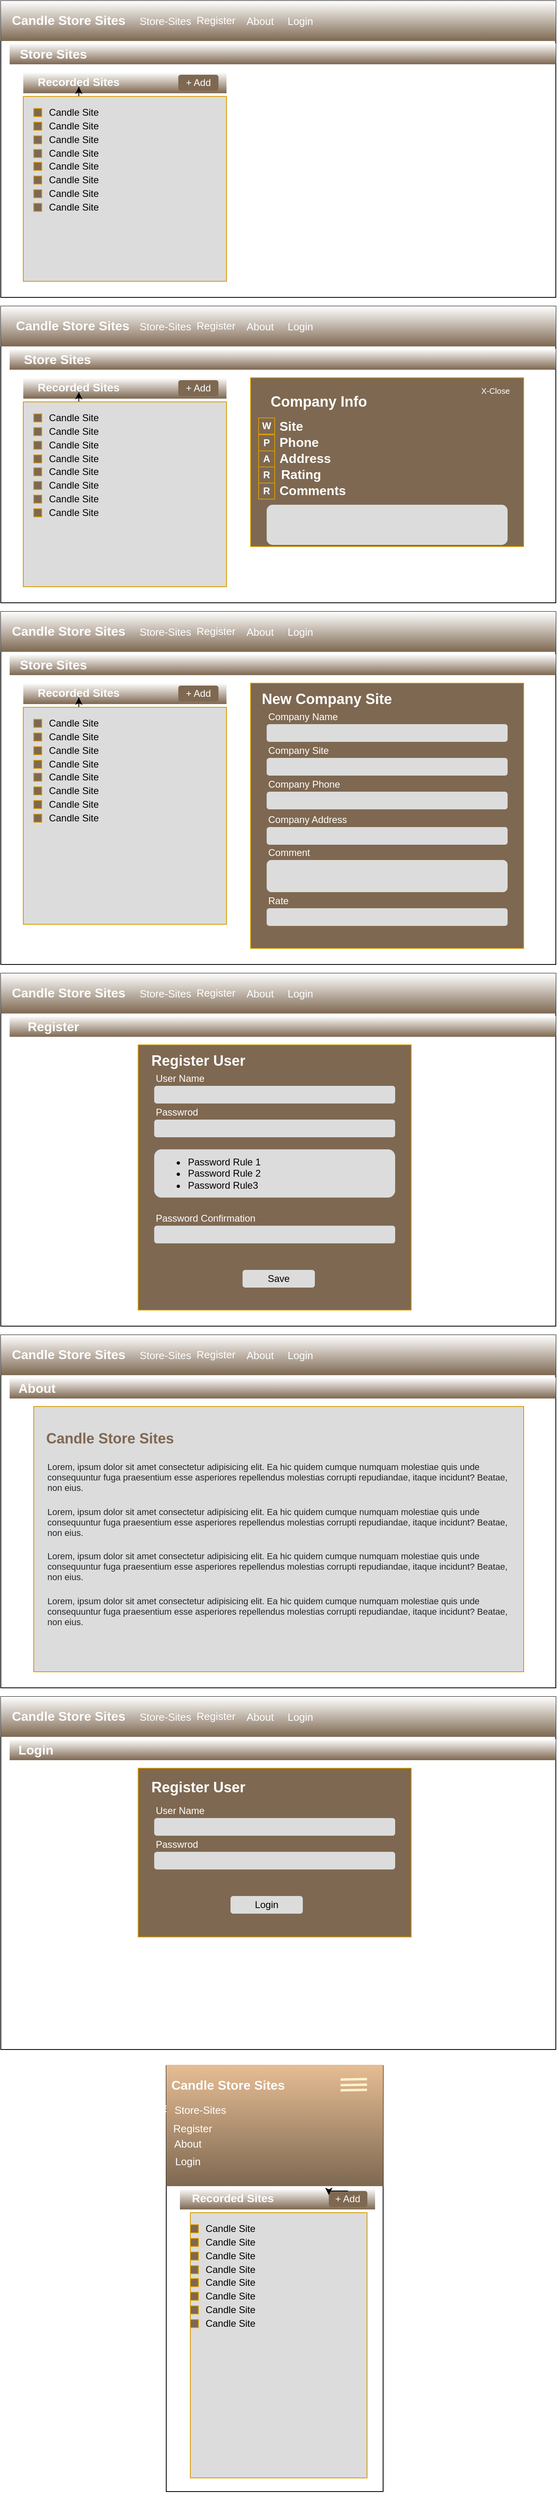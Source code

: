 <mxfile version="14.4.3" type="device"><diagram id="SYFyoVIy83W2BZnCSEMP" name="Page-1"><mxGraphModel dx="782" dy="673" grid="1" gridSize="10" guides="1" tooltips="1" connect="1" arrows="1" fold="1" page="1" pageScale="1" pageWidth="850" pageHeight="3300" math="0" shadow="0"><root><mxCell id="0"/><mxCell id="1" parent="0"/><mxCell id="ExmeZwgWRi2LQ_JcsiEo-2" value="" style="rounded=0;whiteSpace=wrap;html=1;" parent="1" vertex="1"><mxGeometry x="39" y="81" width="691" height="369" as="geometry"/></mxCell><mxCell id="ExmeZwgWRi2LQ_JcsiEo-24" value="" style="group;fillColor=#7e6851;gradientColor=#ffffff;gradientDirection=north;" parent="1" vertex="1" connectable="0"><mxGeometry x="39" y="81" width="691" height="50" as="geometry"/></mxCell><mxCell id="ExmeZwgWRi2LQ_JcsiEo-8" value="&lt;font color=&quot;#ffffff&quot; size=&quot;1&quot;&gt;&lt;b style=&quot;font-size: 16px&quot;&gt;Candle Store Sites&lt;/b&gt;&lt;/font&gt;" style="rounded=1;whiteSpace=wrap;html=1;fillColor=none;strokeColor=none;" parent="ExmeZwgWRi2LQ_JcsiEo-24" vertex="1"><mxGeometry x="9.09" y="12.07" width="150.91" height="24.14" as="geometry"/></mxCell><mxCell id="ExmeZwgWRi2LQ_JcsiEo-10" value="&lt;font style=&quot;font-size: 13px&quot; color=&quot;#ffffff&quot;&gt;Store-Sites&lt;/font&gt;" style="text;html=1;strokeColor=none;fillColor=none;align=center;verticalAlign=middle;whiteSpace=wrap;rounded=0;" parent="ExmeZwgWRi2LQ_JcsiEo-24" vertex="1"><mxGeometry x="163.658" y="19.89" width="81.829" height="10.216" as="geometry"/></mxCell><mxCell id="anFC3U50DXdzmrsT6j-z-1" value="&lt;font style=&quot;font-size: 13px&quot; color=&quot;#ffffff&quot;&gt;Register&lt;/font&gt;" style="text;html=1;strokeColor=none;fillColor=none;align=center;verticalAlign=middle;whiteSpace=wrap;rounded=0;" parent="ExmeZwgWRi2LQ_JcsiEo-24" vertex="1"><mxGeometry x="227.303" y="18.69" width="81.829" height="11.31" as="geometry"/></mxCell><mxCell id="anFC3U50DXdzmrsT6j-z-2" value="&lt;font style=&quot;font-size: 13px&quot; color=&quot;#ffffff&quot;&gt;About&lt;/font&gt;" style="text;html=1;strokeColor=none;fillColor=none;align=center;verticalAlign=middle;whiteSpace=wrap;rounded=0;" parent="ExmeZwgWRi2LQ_JcsiEo-24" vertex="1"><mxGeometry x="281.855" y="19.89" width="81.829" height="10.216" as="geometry"/></mxCell><mxCell id="ExmeZwgWRi2LQ_JcsiEo-70" value="" style="rounded=0;whiteSpace=wrap;html=1;" parent="1" vertex="1"><mxGeometry x="245" y="2650" width="270" height="530" as="geometry"/></mxCell><mxCell id="anFC3U50DXdzmrsT6j-z-3" value="" style="group;fillColor=#7e6851;gradientColor=#ffffff;gradientDirection=north;" parent="1" vertex="1" connectable="0"><mxGeometry x="50" y="134" width="680" height="26" as="geometry"/></mxCell><mxCell id="anFC3U50DXdzmrsT6j-z-4" value="&lt;font color=&quot;#ffffff&quot; size=&quot;1&quot;&gt;&lt;b style=&quot;font-size: 16px&quot;&gt;Store Sites&lt;/b&gt;&lt;/font&gt;" style="rounded=1;whiteSpace=wrap;html=1;fillColor=none;strokeColor=none;" parent="anFC3U50DXdzmrsT6j-z-3" vertex="1"><mxGeometry x="8.95" y="6.28" width="91.05" height="12.55" as="geometry"/></mxCell><mxCell id="anFC3U50DXdzmrsT6j-z-8" value="" style="group;fillColor=#7e6851;gradientColor=#ffffff;gradientDirection=north;" parent="1" vertex="1" connectable="0"><mxGeometry x="67" y="170" width="253" height="26" as="geometry"/></mxCell><mxCell id="anFC3U50DXdzmrsT6j-z-9" value="&lt;font color=&quot;#ffffff&quot; style=&quot;font-size: 14px&quot;&gt;&lt;b&gt;Recorded Sites&lt;br&gt;&lt;/b&gt;&lt;/font&gt;" style="rounded=1;whiteSpace=wrap;html=1;fillColor=none;strokeColor=none;" parent="anFC3U50DXdzmrsT6j-z-8" vertex="1"><mxGeometry x="2.277" y="5.28" width="133.71" height="12.55" as="geometry"/></mxCell><mxCell id="anFC3U50DXdzmrsT6j-z-10" style="edgeStyle=orthogonalEdgeStyle;rounded=0;orthogonalLoop=1;jettySize=auto;html=1;exitX=0.5;exitY=1;exitDx=0;exitDy=0;" parent="anFC3U50DXdzmrsT6j-z-8" source="anFC3U50DXdzmrsT6j-z-9" target="anFC3U50DXdzmrsT6j-z-9" edge="1"><mxGeometry relative="1" as="geometry"/></mxCell><mxCell id="anFC3U50DXdzmrsT6j-z-12" value="&lt;font color=&quot;#ffffff&quot;&gt;+ Add&lt;/font&gt;" style="rounded=1;whiteSpace=wrap;html=1;fillColor=#7e6851;strokeColor=none;" parent="anFC3U50DXdzmrsT6j-z-8" vertex="1"><mxGeometry x="193" y="3" width="50" height="20" as="geometry"/></mxCell><mxCell id="anFC3U50DXdzmrsT6j-z-11" value="" style="rounded=1;whiteSpace=wrap;html=1;strokeColor=#D79B00;arcSize=0;fillColor=#dcdcdc;" parent="1" vertex="1"><mxGeometry x="67" y="200" width="253" height="230" as="geometry"/></mxCell><mxCell id="anFC3U50DXdzmrsT6j-z-19" value="" style="group" parent="1" vertex="1" connectable="0"><mxGeometry x="80" y="210" width="90" height="20" as="geometry"/></mxCell><mxCell id="anFC3U50DXdzmrsT6j-z-13" value="Candle Site" style="text;html=1;strokeColor=none;fillColor=none;align=center;verticalAlign=middle;whiteSpace=wrap;rounded=0;" parent="anFC3U50DXdzmrsT6j-z-19" vertex="1"><mxGeometry x="10" width="80" height="20" as="geometry"/></mxCell><mxCell id="anFC3U50DXdzmrsT6j-z-18" value="" style="rounded=0;whiteSpace=wrap;html=1;strokeColor=#D79B00;fillColor=#7E6851;gradientColor=none;" parent="anFC3U50DXdzmrsT6j-z-19" vertex="1"><mxGeometry y="5" width="10" height="10" as="geometry"/></mxCell><mxCell id="anFC3U50DXdzmrsT6j-z-20" value="" style="group" parent="1" vertex="1" connectable="0"><mxGeometry x="80" y="227" width="90" height="20" as="geometry"/></mxCell><mxCell id="anFC3U50DXdzmrsT6j-z-21" value="Candle Site" style="text;html=1;strokeColor=none;fillColor=none;align=center;verticalAlign=middle;whiteSpace=wrap;rounded=0;" parent="anFC3U50DXdzmrsT6j-z-20" vertex="1"><mxGeometry x="10" width="80" height="20" as="geometry"/></mxCell><mxCell id="anFC3U50DXdzmrsT6j-z-22" value="" style="rounded=0;whiteSpace=wrap;html=1;strokeColor=#D79B00;fillColor=#7E6851;gradientColor=none;" parent="anFC3U50DXdzmrsT6j-z-20" vertex="1"><mxGeometry y="5" width="10" height="10" as="geometry"/></mxCell><mxCell id="anFC3U50DXdzmrsT6j-z-23" value="" style="group" parent="1" vertex="1" connectable="0"><mxGeometry x="80" y="244" width="90" height="20" as="geometry"/></mxCell><mxCell id="anFC3U50DXdzmrsT6j-z-24" value="Candle Site" style="text;html=1;strokeColor=none;fillColor=none;align=center;verticalAlign=middle;whiteSpace=wrap;rounded=0;" parent="anFC3U50DXdzmrsT6j-z-23" vertex="1"><mxGeometry x="10" width="80" height="20" as="geometry"/></mxCell><mxCell id="anFC3U50DXdzmrsT6j-z-25" value="" style="rounded=0;whiteSpace=wrap;html=1;strokeColor=#D79B00;fillColor=#7E6851;gradientColor=none;" parent="anFC3U50DXdzmrsT6j-z-23" vertex="1"><mxGeometry y="5" width="10" height="10" as="geometry"/></mxCell><mxCell id="anFC3U50DXdzmrsT6j-z-26" value="" style="group" parent="1" vertex="1" connectable="0"><mxGeometry x="80" y="261" width="90" height="20" as="geometry"/></mxCell><mxCell id="anFC3U50DXdzmrsT6j-z-27" value="Candle Site" style="text;html=1;strokeColor=none;fillColor=none;align=center;verticalAlign=middle;whiteSpace=wrap;rounded=0;" parent="anFC3U50DXdzmrsT6j-z-26" vertex="1"><mxGeometry x="10" width="80" height="20" as="geometry"/></mxCell><mxCell id="anFC3U50DXdzmrsT6j-z-28" value="" style="rounded=0;whiteSpace=wrap;html=1;strokeColor=#D79B00;fillColor=#7E6851;gradientColor=none;" parent="anFC3U50DXdzmrsT6j-z-26" vertex="1"><mxGeometry y="5" width="10" height="10" as="geometry"/></mxCell><mxCell id="anFC3U50DXdzmrsT6j-z-29" value="" style="group" parent="1" vertex="1" connectable="0"><mxGeometry x="80" y="277" width="90" height="20" as="geometry"/></mxCell><mxCell id="anFC3U50DXdzmrsT6j-z-30" value="Candle Site" style="text;html=1;strokeColor=none;fillColor=none;align=center;verticalAlign=middle;whiteSpace=wrap;rounded=0;" parent="anFC3U50DXdzmrsT6j-z-29" vertex="1"><mxGeometry x="10" width="80" height="20" as="geometry"/></mxCell><mxCell id="anFC3U50DXdzmrsT6j-z-31" value="" style="rounded=0;whiteSpace=wrap;html=1;strokeColor=#D79B00;fillColor=#7E6851;gradientColor=none;" parent="anFC3U50DXdzmrsT6j-z-29" vertex="1"><mxGeometry y="5" width="10" height="10" as="geometry"/></mxCell><mxCell id="anFC3U50DXdzmrsT6j-z-32" value="" style="group" parent="1" vertex="1" connectable="0"><mxGeometry x="80" y="294" width="90" height="20" as="geometry"/></mxCell><mxCell id="anFC3U50DXdzmrsT6j-z-33" value="Candle Site" style="text;html=1;strokeColor=none;fillColor=none;align=center;verticalAlign=middle;whiteSpace=wrap;rounded=0;" parent="anFC3U50DXdzmrsT6j-z-32" vertex="1"><mxGeometry x="10" width="80" height="20" as="geometry"/></mxCell><mxCell id="anFC3U50DXdzmrsT6j-z-34" value="" style="rounded=0;whiteSpace=wrap;html=1;strokeColor=#D79B00;fillColor=#7E6851;gradientColor=none;" parent="anFC3U50DXdzmrsT6j-z-32" vertex="1"><mxGeometry y="5" width="10" height="10" as="geometry"/></mxCell><mxCell id="anFC3U50DXdzmrsT6j-z-35" value="" style="group" parent="1" vertex="1" connectable="0"><mxGeometry x="80" y="311" width="90" height="20" as="geometry"/></mxCell><mxCell id="anFC3U50DXdzmrsT6j-z-36" value="Candle Site" style="text;html=1;strokeColor=none;fillColor=none;align=center;verticalAlign=middle;whiteSpace=wrap;rounded=0;" parent="anFC3U50DXdzmrsT6j-z-35" vertex="1"><mxGeometry x="10" width="80" height="20" as="geometry"/></mxCell><mxCell id="anFC3U50DXdzmrsT6j-z-37" value="" style="rounded=0;whiteSpace=wrap;html=1;strokeColor=#D79B00;fillColor=#7E6851;gradientColor=none;" parent="anFC3U50DXdzmrsT6j-z-35" vertex="1"><mxGeometry y="5" width="10" height="10" as="geometry"/></mxCell><mxCell id="anFC3U50DXdzmrsT6j-z-38" value="" style="group" parent="1" vertex="1" connectable="0"><mxGeometry x="80" y="328" width="90" height="20" as="geometry"/></mxCell><mxCell id="anFC3U50DXdzmrsT6j-z-39" value="Candle Site" style="text;html=1;strokeColor=none;fillColor=none;align=center;verticalAlign=middle;whiteSpace=wrap;rounded=0;" parent="anFC3U50DXdzmrsT6j-z-38" vertex="1"><mxGeometry x="10" width="80" height="20" as="geometry"/></mxCell><mxCell id="anFC3U50DXdzmrsT6j-z-40" value="" style="rounded=0;whiteSpace=wrap;html=1;strokeColor=#D79B00;fillColor=#7E6851;gradientColor=none;" parent="anFC3U50DXdzmrsT6j-z-38" vertex="1"><mxGeometry y="5" width="10" height="10" as="geometry"/></mxCell><mxCell id="anFC3U50DXdzmrsT6j-z-41" value="" style="rounded=0;whiteSpace=wrap;html=1;" parent="1" vertex="1"><mxGeometry x="39" y="461" width="691" height="369" as="geometry"/></mxCell><mxCell id="anFC3U50DXdzmrsT6j-z-42" value="" style="group;fillColor=#7e6851;gradientColor=#ffffff;gradientDirection=north;" parent="1" vertex="1" connectable="0"><mxGeometry x="39" y="461" width="691" height="50" as="geometry"/></mxCell><mxCell id="anFC3U50DXdzmrsT6j-z-43" value="&lt;font color=&quot;#ffffff&quot; size=&quot;1&quot;&gt;&lt;b style=&quot;font-size: 16px&quot;&gt;Candle Store Sites&lt;/b&gt;&lt;/font&gt;" style="rounded=1;whiteSpace=wrap;html=1;fillColor=none;strokeColor=none;" parent="anFC3U50DXdzmrsT6j-z-42" vertex="1"><mxGeometry x="9.09" y="12.07" width="160.91" height="24.14" as="geometry"/></mxCell><mxCell id="anFC3U50DXdzmrsT6j-z-44" value="&lt;font style=&quot;font-size: 13px&quot; color=&quot;#ffffff&quot;&gt;Store-Sites&lt;/font&gt;" style="text;html=1;strokeColor=none;fillColor=none;align=center;verticalAlign=middle;whiteSpace=wrap;rounded=0;" parent="anFC3U50DXdzmrsT6j-z-42" vertex="1"><mxGeometry x="163.658" y="19.89" width="81.829" height="10.216" as="geometry"/></mxCell><mxCell id="anFC3U50DXdzmrsT6j-z-45" value="&lt;font style=&quot;font-size: 13px&quot; color=&quot;#ffffff&quot;&gt;Register&lt;/font&gt;" style="text;html=1;strokeColor=none;fillColor=none;align=center;verticalAlign=middle;whiteSpace=wrap;rounded=0;" parent="anFC3U50DXdzmrsT6j-z-42" vertex="1"><mxGeometry x="227.303" y="18.69" width="81.829" height="11.31" as="geometry"/></mxCell><mxCell id="anFC3U50DXdzmrsT6j-z-46" value="&lt;font style=&quot;font-size: 13px&quot; color=&quot;#ffffff&quot;&gt;About&lt;/font&gt;" style="text;html=1;strokeColor=none;fillColor=none;align=center;verticalAlign=middle;whiteSpace=wrap;rounded=0;" parent="anFC3U50DXdzmrsT6j-z-42" vertex="1"><mxGeometry x="281.855" y="19.89" width="81.829" height="10.216" as="geometry"/></mxCell><mxCell id="anFC3U50DXdzmrsT6j-z-47" value="" style="group;fillColor=#7e6851;gradientColor=#ffffff;gradientDirection=north;" parent="1" vertex="1" connectable="0"><mxGeometry x="50" y="514" width="680" height="26" as="geometry"/></mxCell><mxCell id="anFC3U50DXdzmrsT6j-z-48" value="&lt;font color=&quot;#ffffff&quot; size=&quot;1&quot;&gt;&lt;b style=&quot;font-size: 16px&quot;&gt;Store Sites&lt;/b&gt;&lt;/font&gt;" style="rounded=1;whiteSpace=wrap;html=1;fillColor=none;strokeColor=none;" parent="anFC3U50DXdzmrsT6j-z-47" vertex="1"><mxGeometry x="8.95" y="6.28" width="101.05" height="12.55" as="geometry"/></mxCell><mxCell id="anFC3U50DXdzmrsT6j-z-49" value="" style="group;fillColor=#7e6851;gradientColor=#ffffff;gradientDirection=north;" parent="1" vertex="1" connectable="0"><mxGeometry x="67" y="550" width="253" height="26" as="geometry"/></mxCell><mxCell id="anFC3U50DXdzmrsT6j-z-50" value="&lt;font color=&quot;#ffffff&quot; style=&quot;font-size: 14px&quot;&gt;&lt;b&gt;Recorded Sites&lt;br&gt;&lt;/b&gt;&lt;/font&gt;" style="rounded=1;whiteSpace=wrap;html=1;fillColor=none;strokeColor=none;" parent="anFC3U50DXdzmrsT6j-z-49" vertex="1"><mxGeometry x="2.277" y="5.28" width="133.71" height="12.55" as="geometry"/></mxCell><mxCell id="anFC3U50DXdzmrsT6j-z-51" style="edgeStyle=orthogonalEdgeStyle;rounded=0;orthogonalLoop=1;jettySize=auto;html=1;exitX=0.5;exitY=1;exitDx=0;exitDy=0;" parent="anFC3U50DXdzmrsT6j-z-49" source="anFC3U50DXdzmrsT6j-z-50" target="anFC3U50DXdzmrsT6j-z-50" edge="1"><mxGeometry relative="1" as="geometry"/></mxCell><mxCell id="anFC3U50DXdzmrsT6j-z-52" value="&lt;font color=&quot;#ffffff&quot;&gt;+ Add&lt;/font&gt;" style="rounded=1;whiteSpace=wrap;html=1;fillColor=#7e6851;strokeColor=none;" parent="anFC3U50DXdzmrsT6j-z-49" vertex="1"><mxGeometry x="193" y="3" width="50" height="20" as="geometry"/></mxCell><mxCell id="anFC3U50DXdzmrsT6j-z-53" value="" style="rounded=1;whiteSpace=wrap;html=1;strokeColor=#D79B00;arcSize=0;fillColor=#dcdcdc;" parent="1" vertex="1"><mxGeometry x="67" y="580" width="253" height="230" as="geometry"/></mxCell><mxCell id="anFC3U50DXdzmrsT6j-z-54" value="" style="group" parent="1" vertex="1" connectable="0"><mxGeometry x="80" y="590" width="90" height="20" as="geometry"/></mxCell><mxCell id="anFC3U50DXdzmrsT6j-z-55" value="Candle Site" style="text;html=1;strokeColor=none;fillColor=none;align=center;verticalAlign=middle;whiteSpace=wrap;rounded=0;" parent="anFC3U50DXdzmrsT6j-z-54" vertex="1"><mxGeometry x="10" width="80" height="20" as="geometry"/></mxCell><mxCell id="anFC3U50DXdzmrsT6j-z-56" value="" style="rounded=0;whiteSpace=wrap;html=1;strokeColor=#D79B00;fillColor=#7E6851;gradientColor=none;" parent="anFC3U50DXdzmrsT6j-z-54" vertex="1"><mxGeometry y="5" width="10" height="10" as="geometry"/></mxCell><mxCell id="anFC3U50DXdzmrsT6j-z-57" value="" style="group" parent="1" vertex="1" connectable="0"><mxGeometry x="80" y="607" width="90" height="20" as="geometry"/></mxCell><mxCell id="anFC3U50DXdzmrsT6j-z-58" value="Candle Site" style="text;html=1;strokeColor=none;fillColor=none;align=center;verticalAlign=middle;whiteSpace=wrap;rounded=0;" parent="anFC3U50DXdzmrsT6j-z-57" vertex="1"><mxGeometry x="10" width="80" height="20" as="geometry"/></mxCell><mxCell id="anFC3U50DXdzmrsT6j-z-59" value="" style="rounded=0;whiteSpace=wrap;html=1;strokeColor=#D79B00;fillColor=#7E6851;gradientColor=none;" parent="anFC3U50DXdzmrsT6j-z-57" vertex="1"><mxGeometry y="5" width="10" height="10" as="geometry"/></mxCell><mxCell id="anFC3U50DXdzmrsT6j-z-60" value="" style="group" parent="1" vertex="1" connectable="0"><mxGeometry x="80" y="624" width="90" height="20" as="geometry"/></mxCell><mxCell id="anFC3U50DXdzmrsT6j-z-61" value="Candle Site" style="text;html=1;strokeColor=none;fillColor=none;align=center;verticalAlign=middle;whiteSpace=wrap;rounded=0;" parent="anFC3U50DXdzmrsT6j-z-60" vertex="1"><mxGeometry x="10" width="80" height="20" as="geometry"/></mxCell><mxCell id="anFC3U50DXdzmrsT6j-z-62" value="" style="rounded=0;whiteSpace=wrap;html=1;strokeColor=#D79B00;fillColor=#7E6851;gradientColor=none;" parent="anFC3U50DXdzmrsT6j-z-60" vertex="1"><mxGeometry y="5" width="10" height="10" as="geometry"/></mxCell><mxCell id="anFC3U50DXdzmrsT6j-z-63" value="" style="group" parent="1" vertex="1" connectable="0"><mxGeometry x="80" y="641" width="90" height="20" as="geometry"/></mxCell><mxCell id="anFC3U50DXdzmrsT6j-z-64" value="Candle Site" style="text;html=1;strokeColor=none;fillColor=none;align=center;verticalAlign=middle;whiteSpace=wrap;rounded=0;" parent="anFC3U50DXdzmrsT6j-z-63" vertex="1"><mxGeometry x="10" width="80" height="20" as="geometry"/></mxCell><mxCell id="anFC3U50DXdzmrsT6j-z-65" value="" style="rounded=0;whiteSpace=wrap;html=1;strokeColor=#D79B00;fillColor=#7E6851;gradientColor=none;" parent="anFC3U50DXdzmrsT6j-z-63" vertex="1"><mxGeometry y="5" width="10" height="10" as="geometry"/></mxCell><mxCell id="anFC3U50DXdzmrsT6j-z-66" value="" style="group" parent="1" vertex="1" connectable="0"><mxGeometry x="80" y="657" width="90" height="20" as="geometry"/></mxCell><mxCell id="anFC3U50DXdzmrsT6j-z-67" value="Candle Site" style="text;html=1;strokeColor=none;fillColor=none;align=center;verticalAlign=middle;whiteSpace=wrap;rounded=0;" parent="anFC3U50DXdzmrsT6j-z-66" vertex="1"><mxGeometry x="10" width="80" height="20" as="geometry"/></mxCell><mxCell id="anFC3U50DXdzmrsT6j-z-68" value="" style="rounded=0;whiteSpace=wrap;html=1;strokeColor=#D79B00;fillColor=#7E6851;gradientColor=none;" parent="anFC3U50DXdzmrsT6j-z-66" vertex="1"><mxGeometry y="5" width="10" height="10" as="geometry"/></mxCell><mxCell id="anFC3U50DXdzmrsT6j-z-69" value="" style="group" parent="1" vertex="1" connectable="0"><mxGeometry x="80" y="674" width="90" height="20" as="geometry"/></mxCell><mxCell id="anFC3U50DXdzmrsT6j-z-70" value="Candle Site" style="text;html=1;strokeColor=none;fillColor=none;align=center;verticalAlign=middle;whiteSpace=wrap;rounded=0;" parent="anFC3U50DXdzmrsT6j-z-69" vertex="1"><mxGeometry x="10" width="80" height="20" as="geometry"/></mxCell><mxCell id="anFC3U50DXdzmrsT6j-z-71" value="" style="rounded=0;whiteSpace=wrap;html=1;strokeColor=#D79B00;fillColor=#7E6851;gradientColor=none;" parent="anFC3U50DXdzmrsT6j-z-69" vertex="1"><mxGeometry y="5" width="10" height="10" as="geometry"/></mxCell><mxCell id="anFC3U50DXdzmrsT6j-z-72" value="" style="group" parent="1" vertex="1" connectable="0"><mxGeometry x="80" y="691" width="90" height="20" as="geometry"/></mxCell><mxCell id="anFC3U50DXdzmrsT6j-z-73" value="Candle Site" style="text;html=1;strokeColor=none;fillColor=none;align=center;verticalAlign=middle;whiteSpace=wrap;rounded=0;" parent="anFC3U50DXdzmrsT6j-z-72" vertex="1"><mxGeometry x="10" width="80" height="20" as="geometry"/></mxCell><mxCell id="anFC3U50DXdzmrsT6j-z-74" value="" style="rounded=0;whiteSpace=wrap;html=1;strokeColor=#D79B00;fillColor=#7E6851;gradientColor=none;" parent="anFC3U50DXdzmrsT6j-z-72" vertex="1"><mxGeometry y="5" width="10" height="10" as="geometry"/></mxCell><mxCell id="anFC3U50DXdzmrsT6j-z-75" value="" style="group" parent="1" vertex="1" connectable="0"><mxGeometry x="80" y="708" width="90" height="20" as="geometry"/></mxCell><mxCell id="anFC3U50DXdzmrsT6j-z-76" value="Candle Site" style="text;html=1;strokeColor=none;fillColor=none;align=center;verticalAlign=middle;whiteSpace=wrap;rounded=0;" parent="anFC3U50DXdzmrsT6j-z-75" vertex="1"><mxGeometry x="10" width="80" height="20" as="geometry"/></mxCell><mxCell id="anFC3U50DXdzmrsT6j-z-77" value="" style="rounded=0;whiteSpace=wrap;html=1;strokeColor=#D79B00;fillColor=#7E6851;gradientColor=none;" parent="anFC3U50DXdzmrsT6j-z-75" vertex="1"><mxGeometry y="5" width="10" height="10" as="geometry"/></mxCell><mxCell id="anFC3U50DXdzmrsT6j-z-78" value="" style="rounded=0;whiteSpace=wrap;html=1;" parent="1" vertex="1"><mxGeometry x="39" y="841" width="691" height="439" as="geometry"/></mxCell><mxCell id="anFC3U50DXdzmrsT6j-z-79" value="" style="group;fillColor=#7e6851;gradientColor=#ffffff;gradientDirection=north;" parent="1" vertex="1" connectable="0"><mxGeometry x="39" y="841" width="691" height="50" as="geometry"/></mxCell><mxCell id="anFC3U50DXdzmrsT6j-z-80" value="&lt;font color=&quot;#ffffff&quot; size=&quot;1&quot;&gt;&lt;b style=&quot;font-size: 16px&quot;&gt;Candle Store Sites&lt;/b&gt;&lt;/font&gt;" style="rounded=1;whiteSpace=wrap;html=1;fillColor=none;strokeColor=none;" parent="anFC3U50DXdzmrsT6j-z-79" vertex="1"><mxGeometry x="9.09" y="12.07" width="150.91" height="24.14" as="geometry"/></mxCell><mxCell id="anFC3U50DXdzmrsT6j-z-81" value="&lt;font style=&quot;font-size: 13px&quot; color=&quot;#ffffff&quot;&gt;Store-Sites&lt;/font&gt;" style="text;html=1;strokeColor=none;fillColor=none;align=center;verticalAlign=middle;whiteSpace=wrap;rounded=0;" parent="anFC3U50DXdzmrsT6j-z-79" vertex="1"><mxGeometry x="163.658" y="19.89" width="81.829" height="10.216" as="geometry"/></mxCell><mxCell id="anFC3U50DXdzmrsT6j-z-82" value="&lt;font style=&quot;font-size: 13px&quot; color=&quot;#ffffff&quot;&gt;Register&lt;/font&gt;" style="text;html=1;strokeColor=none;fillColor=none;align=center;verticalAlign=middle;whiteSpace=wrap;rounded=0;" parent="anFC3U50DXdzmrsT6j-z-79" vertex="1"><mxGeometry x="227.303" y="18.69" width="81.829" height="11.31" as="geometry"/></mxCell><mxCell id="anFC3U50DXdzmrsT6j-z-83" value="&lt;font style=&quot;font-size: 13px&quot; color=&quot;#ffffff&quot;&gt;About&lt;/font&gt;" style="text;html=1;strokeColor=none;fillColor=none;align=center;verticalAlign=middle;whiteSpace=wrap;rounded=0;" parent="anFC3U50DXdzmrsT6j-z-79" vertex="1"><mxGeometry x="281.855" y="19.89" width="81.829" height="10.216" as="geometry"/></mxCell><mxCell id="anFC3U50DXdzmrsT6j-z-84" value="" style="group;fillColor=#7e6851;gradientColor=#ffffff;gradientDirection=north;" parent="1" vertex="1" connectable="0"><mxGeometry x="50" y="894" width="680" height="26" as="geometry"/></mxCell><mxCell id="anFC3U50DXdzmrsT6j-z-85" value="&lt;font color=&quot;#ffffff&quot; size=&quot;1&quot;&gt;&lt;b style=&quot;font-size: 16px&quot;&gt;Store Sites&lt;/b&gt;&lt;/font&gt;" style="rounded=1;whiteSpace=wrap;html=1;fillColor=none;strokeColor=none;" parent="anFC3U50DXdzmrsT6j-z-84" vertex="1"><mxGeometry x="8.95" y="6.28" width="91.05" height="12.55" as="geometry"/></mxCell><mxCell id="anFC3U50DXdzmrsT6j-z-86" value="" style="group;fillColor=#7e6851;gradientColor=#ffffff;gradientDirection=north;" parent="1" vertex="1" connectable="0"><mxGeometry x="67" y="930" width="253" height="26" as="geometry"/></mxCell><mxCell id="anFC3U50DXdzmrsT6j-z-87" value="&lt;font color=&quot;#ffffff&quot; style=&quot;font-size: 14px&quot;&gt;&lt;b&gt;Recorded Sites&lt;br&gt;&lt;/b&gt;&lt;/font&gt;" style="rounded=1;whiteSpace=wrap;html=1;fillColor=none;strokeColor=none;" parent="anFC3U50DXdzmrsT6j-z-86" vertex="1"><mxGeometry x="2.277" y="5.28" width="133.71" height="12.55" as="geometry"/></mxCell><mxCell id="anFC3U50DXdzmrsT6j-z-88" style="edgeStyle=orthogonalEdgeStyle;rounded=0;orthogonalLoop=1;jettySize=auto;html=1;exitX=0.5;exitY=1;exitDx=0;exitDy=0;" parent="anFC3U50DXdzmrsT6j-z-86" source="anFC3U50DXdzmrsT6j-z-87" target="anFC3U50DXdzmrsT6j-z-87" edge="1"><mxGeometry relative="1" as="geometry"/></mxCell><mxCell id="anFC3U50DXdzmrsT6j-z-89" value="&lt;font color=&quot;#ffffff&quot;&gt;+ Add&lt;/font&gt;" style="rounded=1;whiteSpace=wrap;html=1;fillColor=#7e6851;strokeColor=none;" parent="anFC3U50DXdzmrsT6j-z-86" vertex="1"><mxGeometry x="193" y="3" width="50" height="20" as="geometry"/></mxCell><mxCell id="anFC3U50DXdzmrsT6j-z-90" value="" style="rounded=1;whiteSpace=wrap;html=1;strokeColor=#D79B00;arcSize=0;fillColor=#dcdcdc;" parent="1" vertex="1"><mxGeometry x="67" y="960" width="253" height="270" as="geometry"/></mxCell><mxCell id="anFC3U50DXdzmrsT6j-z-91" value="" style="group" parent="1" vertex="1" connectable="0"><mxGeometry x="80" y="970" width="90" height="20" as="geometry"/></mxCell><mxCell id="anFC3U50DXdzmrsT6j-z-92" value="Candle Site" style="text;html=1;strokeColor=none;fillColor=none;align=center;verticalAlign=middle;whiteSpace=wrap;rounded=0;" parent="anFC3U50DXdzmrsT6j-z-91" vertex="1"><mxGeometry x="10" width="80" height="20" as="geometry"/></mxCell><mxCell id="anFC3U50DXdzmrsT6j-z-93" value="" style="rounded=0;whiteSpace=wrap;html=1;strokeColor=#D79B00;fillColor=#7E6851;gradientColor=none;" parent="anFC3U50DXdzmrsT6j-z-91" vertex="1"><mxGeometry y="5" width="10" height="10" as="geometry"/></mxCell><mxCell id="anFC3U50DXdzmrsT6j-z-94" value="" style="group" parent="1" vertex="1" connectable="0"><mxGeometry x="80" y="987" width="90" height="20" as="geometry"/></mxCell><mxCell id="anFC3U50DXdzmrsT6j-z-95" value="Candle Site" style="text;html=1;strokeColor=none;fillColor=none;align=center;verticalAlign=middle;whiteSpace=wrap;rounded=0;" parent="anFC3U50DXdzmrsT6j-z-94" vertex="1"><mxGeometry x="10" width="80" height="20" as="geometry"/></mxCell><mxCell id="anFC3U50DXdzmrsT6j-z-96" value="" style="rounded=0;whiteSpace=wrap;html=1;strokeColor=#D79B00;fillColor=#7E6851;gradientColor=none;" parent="anFC3U50DXdzmrsT6j-z-94" vertex="1"><mxGeometry y="5" width="10" height="10" as="geometry"/></mxCell><mxCell id="anFC3U50DXdzmrsT6j-z-97" value="" style="group" parent="1" vertex="1" connectable="0"><mxGeometry x="80" y="1004" width="90" height="20" as="geometry"/></mxCell><mxCell id="anFC3U50DXdzmrsT6j-z-98" value="Candle Site" style="text;html=1;strokeColor=none;fillColor=none;align=center;verticalAlign=middle;whiteSpace=wrap;rounded=0;" parent="anFC3U50DXdzmrsT6j-z-97" vertex="1"><mxGeometry x="10" width="80" height="20" as="geometry"/></mxCell><mxCell id="anFC3U50DXdzmrsT6j-z-99" value="" style="rounded=0;whiteSpace=wrap;html=1;strokeColor=#D79B00;fillColor=#7E6851;gradientColor=none;" parent="anFC3U50DXdzmrsT6j-z-97" vertex="1"><mxGeometry y="5" width="10" height="10" as="geometry"/></mxCell><mxCell id="anFC3U50DXdzmrsT6j-z-100" value="" style="group" parent="1" vertex="1" connectable="0"><mxGeometry x="80" y="1021" width="90" height="20" as="geometry"/></mxCell><mxCell id="anFC3U50DXdzmrsT6j-z-101" value="Candle Site" style="text;html=1;strokeColor=none;fillColor=none;align=center;verticalAlign=middle;whiteSpace=wrap;rounded=0;" parent="anFC3U50DXdzmrsT6j-z-100" vertex="1"><mxGeometry x="10" width="80" height="20" as="geometry"/></mxCell><mxCell id="anFC3U50DXdzmrsT6j-z-102" value="" style="rounded=0;whiteSpace=wrap;html=1;strokeColor=#D79B00;fillColor=#7E6851;gradientColor=none;" parent="anFC3U50DXdzmrsT6j-z-100" vertex="1"><mxGeometry y="5" width="10" height="10" as="geometry"/></mxCell><mxCell id="anFC3U50DXdzmrsT6j-z-103" value="" style="group" parent="1" vertex="1" connectable="0"><mxGeometry x="80" y="1037" width="90" height="20" as="geometry"/></mxCell><mxCell id="anFC3U50DXdzmrsT6j-z-104" value="Candle Site" style="text;html=1;strokeColor=none;fillColor=none;align=center;verticalAlign=middle;whiteSpace=wrap;rounded=0;" parent="anFC3U50DXdzmrsT6j-z-103" vertex="1"><mxGeometry x="10" width="80" height="20" as="geometry"/></mxCell><mxCell id="anFC3U50DXdzmrsT6j-z-105" value="" style="rounded=0;whiteSpace=wrap;html=1;strokeColor=#D79B00;fillColor=#7E6851;gradientColor=none;" parent="anFC3U50DXdzmrsT6j-z-103" vertex="1"><mxGeometry y="5" width="10" height="10" as="geometry"/></mxCell><mxCell id="anFC3U50DXdzmrsT6j-z-106" value="" style="group" parent="1" vertex="1" connectable="0"><mxGeometry x="80" y="1054" width="90" height="20" as="geometry"/></mxCell><mxCell id="anFC3U50DXdzmrsT6j-z-107" value="Candle Site" style="text;html=1;strokeColor=none;fillColor=none;align=center;verticalAlign=middle;whiteSpace=wrap;rounded=0;" parent="anFC3U50DXdzmrsT6j-z-106" vertex="1"><mxGeometry x="10" width="80" height="20" as="geometry"/></mxCell><mxCell id="anFC3U50DXdzmrsT6j-z-108" value="" style="rounded=0;whiteSpace=wrap;html=1;strokeColor=#D79B00;fillColor=#7E6851;gradientColor=none;" parent="anFC3U50DXdzmrsT6j-z-106" vertex="1"><mxGeometry y="5" width="10" height="10" as="geometry"/></mxCell><mxCell id="anFC3U50DXdzmrsT6j-z-109" value="" style="group" parent="1" vertex="1" connectable="0"><mxGeometry x="80" y="1071" width="90" height="20" as="geometry"/></mxCell><mxCell id="anFC3U50DXdzmrsT6j-z-110" value="Candle Site" style="text;html=1;strokeColor=none;fillColor=none;align=center;verticalAlign=middle;whiteSpace=wrap;rounded=0;" parent="anFC3U50DXdzmrsT6j-z-109" vertex="1"><mxGeometry x="10" width="80" height="20" as="geometry"/></mxCell><mxCell id="anFC3U50DXdzmrsT6j-z-111" value="" style="rounded=0;whiteSpace=wrap;html=1;strokeColor=#D79B00;fillColor=#7E6851;gradientColor=none;" parent="anFC3U50DXdzmrsT6j-z-109" vertex="1"><mxGeometry y="5" width="10" height="10" as="geometry"/></mxCell><mxCell id="anFC3U50DXdzmrsT6j-z-112" value="" style="group" parent="1" vertex="1" connectable="0"><mxGeometry x="80" y="1088" width="90" height="20" as="geometry"/></mxCell><mxCell id="anFC3U50DXdzmrsT6j-z-113" value="Candle Site" style="text;html=1;strokeColor=none;fillColor=none;align=center;verticalAlign=middle;whiteSpace=wrap;rounded=0;" parent="anFC3U50DXdzmrsT6j-z-112" vertex="1"><mxGeometry x="10" width="80" height="20" as="geometry"/></mxCell><mxCell id="anFC3U50DXdzmrsT6j-z-114" value="" style="rounded=0;whiteSpace=wrap;html=1;strokeColor=#D79B00;fillColor=#7E6851;gradientColor=none;" parent="anFC3U50DXdzmrsT6j-z-112" vertex="1"><mxGeometry y="5" width="10" height="10" as="geometry"/></mxCell><mxCell id="anFC3U50DXdzmrsT6j-z-115" value="" style="rounded=0;whiteSpace=wrap;html=1;strokeColor=#D79B00;fillColor=#7E6851;gradientColor=none;" parent="1" vertex="1"><mxGeometry x="350" y="550" width="340" height="210" as="geometry"/></mxCell><mxCell id="anFC3U50DXdzmrsT6j-z-116" value="&lt;b&gt;&lt;font style=&quot;font-size: 18px&quot; color=&quot;#ffffff&quot;&gt;Company Info&lt;/font&gt;&lt;/b&gt;" style="rounded=0;whiteSpace=wrap;html=1;gradientColor=none;fillColor=none;strokeColor=none;" parent="1" vertex="1"><mxGeometry x="360" y="570" width="150" height="20" as="geometry"/></mxCell><mxCell id="anFC3U50DXdzmrsT6j-z-117" value="&lt;font color=&quot;#ffffff&quot; style=&quot;font-size: 10px&quot;&gt;X-Close&lt;/font&gt;" style="rounded=0;whiteSpace=wrap;html=1;fillColor=none;gradientColor=none;strokeColor=none;" parent="1" vertex="1"><mxGeometry x="620" y="556" width="70" height="20" as="geometry"/></mxCell><mxCell id="anFC3U50DXdzmrsT6j-z-118" value="&lt;div&gt;&lt;b&gt;&lt;font style=&quot;font-size: 16px&quot; color=&quot;#ffffff&quot;&gt;Site&lt;/font&gt;&lt;/b&gt;&lt;/div&gt;" style="rounded=0;whiteSpace=wrap;html=1;gradientColor=none;fillColor=none;strokeColor=none;align=left;" parent="1" vertex="1"><mxGeometry x="384" y="600" width="150" height="20" as="geometry"/></mxCell><mxCell id="anFC3U50DXdzmrsT6j-z-119" value="&lt;b&gt;&lt;font style=&quot;font-size: 16px&quot; color=&quot;#ffffff&quot;&gt;Phone&lt;/font&gt;&lt;/b&gt;" style="rounded=0;whiteSpace=wrap;html=1;gradientColor=none;fillColor=none;strokeColor=none;align=left;" parent="1" vertex="1"><mxGeometry x="384" y="620" width="150" height="20" as="geometry"/></mxCell><mxCell id="anFC3U50DXdzmrsT6j-z-120" value="&lt;b&gt;&lt;font style=&quot;font-size: 16px&quot; color=&quot;#ffffff&quot;&gt;Address&lt;/font&gt;&lt;/b&gt;" style="rounded=0;whiteSpace=wrap;html=1;gradientColor=none;fillColor=none;strokeColor=none;align=left;" parent="1" vertex="1"><mxGeometry x="384" y="640" width="150" height="20" as="geometry"/></mxCell><mxCell id="anFC3U50DXdzmrsT6j-z-121" value="&lt;b&gt;&lt;font style=&quot;font-size: 16px&quot; color=&quot;#ffffff&quot;&gt;Rating&lt;/font&gt;&lt;/b&gt;" style="rounded=0;whiteSpace=wrap;html=1;gradientColor=none;fillColor=none;strokeColor=none;align=left;" parent="1" vertex="1"><mxGeometry x="386" y="660" width="150" height="20" as="geometry"/></mxCell><mxCell id="anFC3U50DXdzmrsT6j-z-122" value="&lt;b&gt;&lt;font color=&quot;#ffffff&quot;&gt;W&lt;/font&gt;&lt;/b&gt;" style="rounded=0;whiteSpace=wrap;html=1;strokeColor=#D79B00;fillColor=none;gradientColor=none;" parent="1" vertex="1"><mxGeometry x="360" y="600" width="20" height="20" as="geometry"/></mxCell><mxCell id="anFC3U50DXdzmrsT6j-z-123" value="&lt;b&gt;&lt;font color=&quot;#ffffff&quot;&gt;P&lt;/font&gt;&lt;/b&gt;" style="rounded=0;whiteSpace=wrap;html=1;strokeColor=#D79B00;fillColor=none;gradientColor=none;" parent="1" vertex="1"><mxGeometry x="360" y="621" width="20" height="20" as="geometry"/></mxCell><mxCell id="anFC3U50DXdzmrsT6j-z-124" value="&lt;b&gt;&lt;font color=&quot;#ffffff&quot;&gt;A&lt;/font&gt;&lt;/b&gt;" style="rounded=0;whiteSpace=wrap;html=1;strokeColor=#D79B00;fillColor=none;gradientColor=none;" parent="1" vertex="1"><mxGeometry x="360" y="641" width="20" height="20" as="geometry"/></mxCell><mxCell id="anFC3U50DXdzmrsT6j-z-125" value="&lt;b&gt;&lt;font color=&quot;#ffffff&quot;&gt;R&lt;/font&gt;&lt;/b&gt;" style="rounded=0;whiteSpace=wrap;html=1;strokeColor=#D79B00;fillColor=none;gradientColor=none;" parent="1" vertex="1"><mxGeometry x="360" y="661" width="20" height="20" as="geometry"/></mxCell><mxCell id="anFC3U50DXdzmrsT6j-z-126" value="&lt;font color=&quot;#ffffff&quot;&gt;&lt;span style=&quot;font-size: 16px&quot;&gt;&lt;b&gt;Comments&lt;/b&gt;&lt;/span&gt;&lt;/font&gt;" style="rounded=0;whiteSpace=wrap;html=1;gradientColor=none;fillColor=none;strokeColor=none;align=left;" parent="1" vertex="1"><mxGeometry x="384" y="680" width="150" height="20" as="geometry"/></mxCell><mxCell id="anFC3U50DXdzmrsT6j-z-127" value="&lt;b&gt;&lt;font color=&quot;#ffffff&quot;&gt;R&lt;/font&gt;&lt;/b&gt;" style="rounded=0;whiteSpace=wrap;html=1;strokeColor=#D79B00;fillColor=none;gradientColor=none;" parent="1" vertex="1"><mxGeometry x="360" y="681" width="20" height="20" as="geometry"/></mxCell><mxCell id="anFC3U50DXdzmrsT6j-z-128" value="" style="rounded=1;whiteSpace=wrap;html=1;gradientColor=none;strokeColor=none;fillColor=#DCDCDC;" parent="1" vertex="1"><mxGeometry x="370" y="708" width="300" height="50" as="geometry"/></mxCell><mxCell id="anFC3U50DXdzmrsT6j-z-129" value="" style="rounded=0;whiteSpace=wrap;html=1;strokeColor=#D79B00;fillColor=#7E6851;gradientColor=none;" parent="1" vertex="1"><mxGeometry x="350" y="930" width="340" height="330" as="geometry"/></mxCell><mxCell id="anFC3U50DXdzmrsT6j-z-130" value="&lt;b&gt;&lt;font style=&quot;font-size: 18px&quot; color=&quot;#ffffff&quot;&gt;New Company Site&lt;/font&gt;&lt;/b&gt;" style="rounded=0;whiteSpace=wrap;html=1;gradientColor=none;fillColor=none;strokeColor=none;" parent="1" vertex="1"><mxGeometry x="360" y="940" width="170" height="20" as="geometry"/></mxCell><mxCell id="anFC3U50DXdzmrsT6j-z-132" value="&lt;div&gt;&lt;font style=&quot;font-size: 12px&quot; color=&quot;#ffffff&quot;&gt;Company Name&lt;/font&gt;&lt;/div&gt;" style="rounded=0;whiteSpace=wrap;html=1;gradientColor=none;fillColor=none;strokeColor=none;align=left;" parent="1" vertex="1"><mxGeometry x="370" y="962" width="150" height="20" as="geometry"/></mxCell><mxCell id="anFC3U50DXdzmrsT6j-z-142" value="" style="rounded=1;whiteSpace=wrap;html=1;gradientColor=none;strokeColor=none;fillColor=#DCDCDC;" parent="1" vertex="1"><mxGeometry x="370" y="981" width="300" height="22" as="geometry"/></mxCell><mxCell id="anFC3U50DXdzmrsT6j-z-143" value="&lt;div&gt;&lt;font style=&quot;font-size: 12px&quot; color=&quot;#ffffff&quot;&gt;Company Site&lt;/font&gt;&lt;/div&gt;" style="rounded=0;whiteSpace=wrap;html=1;gradientColor=none;fillColor=none;strokeColor=none;align=left;" parent="1" vertex="1"><mxGeometry x="370" y="1004" width="150" height="20" as="geometry"/></mxCell><mxCell id="anFC3U50DXdzmrsT6j-z-144" value="" style="rounded=1;whiteSpace=wrap;html=1;gradientColor=none;strokeColor=none;fillColor=#DCDCDC;" parent="1" vertex="1"><mxGeometry x="370" y="1023" width="300" height="22" as="geometry"/></mxCell><mxCell id="anFC3U50DXdzmrsT6j-z-145" value="&lt;div&gt;&lt;font style=&quot;font-size: 12px&quot; color=&quot;#ffffff&quot;&gt;Company Phone&lt;/font&gt;&lt;/div&gt;" style="rounded=0;whiteSpace=wrap;html=1;gradientColor=none;fillColor=none;strokeColor=none;align=left;" parent="1" vertex="1"><mxGeometry x="370" y="1046" width="150" height="20" as="geometry"/></mxCell><mxCell id="anFC3U50DXdzmrsT6j-z-146" value="" style="rounded=1;whiteSpace=wrap;html=1;gradientColor=none;strokeColor=none;fillColor=#DCDCDC;" parent="1" vertex="1"><mxGeometry x="370" y="1065" width="300" height="22" as="geometry"/></mxCell><mxCell id="anFC3U50DXdzmrsT6j-z-147" value="&lt;div&gt;&lt;font style=&quot;font-size: 12px&quot; color=&quot;#ffffff&quot;&gt;Company Address&lt;/font&gt;&lt;/div&gt;" style="rounded=0;whiteSpace=wrap;html=1;gradientColor=none;fillColor=none;strokeColor=none;align=left;" parent="1" vertex="1"><mxGeometry x="370" y="1090" width="150" height="20" as="geometry"/></mxCell><mxCell id="anFC3U50DXdzmrsT6j-z-148" value="" style="rounded=1;whiteSpace=wrap;html=1;gradientColor=none;strokeColor=none;fillColor=#DCDCDC;" parent="1" vertex="1"><mxGeometry x="370" y="1109" width="300" height="22" as="geometry"/></mxCell><mxCell id="anFC3U50DXdzmrsT6j-z-149" value="&lt;div&gt;&lt;font style=&quot;font-size: 12px&quot; color=&quot;#ffffff&quot;&gt;Comment&lt;/font&gt;&lt;/div&gt;" style="rounded=0;whiteSpace=wrap;html=1;gradientColor=none;fillColor=none;strokeColor=none;align=left;" parent="1" vertex="1"><mxGeometry x="370" y="1131" width="150" height="20" as="geometry"/></mxCell><mxCell id="anFC3U50DXdzmrsT6j-z-150" value="" style="rounded=1;whiteSpace=wrap;html=1;gradientColor=none;strokeColor=none;fillColor=#DCDCDC;" parent="1" vertex="1"><mxGeometry x="370" y="1150" width="300" height="40" as="geometry"/></mxCell><mxCell id="anFC3U50DXdzmrsT6j-z-151" value="&lt;div&gt;&lt;font style=&quot;font-size: 12px&quot; color=&quot;#ffffff&quot;&gt;Rate&lt;/font&gt;&lt;/div&gt;" style="rounded=0;whiteSpace=wrap;html=1;gradientColor=none;fillColor=none;strokeColor=none;align=left;" parent="1" vertex="1"><mxGeometry x="370" y="1191" width="150" height="20" as="geometry"/></mxCell><mxCell id="anFC3U50DXdzmrsT6j-z-152" value="" style="rounded=1;whiteSpace=wrap;html=1;gradientColor=none;strokeColor=none;fillColor=#DCDCDC;" parent="1" vertex="1"><mxGeometry x="370" y="1210" width="300" height="22" as="geometry"/></mxCell><mxCell id="ccW754hFsZgwCYux9VOg-1" value="" style="rounded=0;whiteSpace=wrap;html=1;" vertex="1" parent="1"><mxGeometry x="39" y="1291" width="691" height="439" as="geometry"/></mxCell><mxCell id="ccW754hFsZgwCYux9VOg-2" value="" style="group;fillColor=#7e6851;gradientColor=#ffffff;gradientDirection=north;" vertex="1" connectable="0" parent="1"><mxGeometry x="39" y="1291" width="691" height="50" as="geometry"/></mxCell><mxCell id="ccW754hFsZgwCYux9VOg-3" value="&lt;font color=&quot;#ffffff&quot; size=&quot;1&quot;&gt;&lt;b style=&quot;font-size: 16px&quot;&gt;Candle Store Sites&lt;/b&gt;&lt;/font&gt;" style="rounded=1;whiteSpace=wrap;html=1;fillColor=none;strokeColor=none;" vertex="1" parent="ccW754hFsZgwCYux9VOg-2"><mxGeometry x="9.09" y="12.07" width="150.91" height="24.14" as="geometry"/></mxCell><mxCell id="ccW754hFsZgwCYux9VOg-4" value="&lt;font style=&quot;font-size: 13px&quot; color=&quot;#ffffff&quot;&gt;Store-Sites&lt;/font&gt;" style="text;html=1;strokeColor=none;fillColor=none;align=center;verticalAlign=middle;whiteSpace=wrap;rounded=0;" vertex="1" parent="ccW754hFsZgwCYux9VOg-2"><mxGeometry x="163.658" y="19.89" width="81.829" height="10.216" as="geometry"/></mxCell><mxCell id="ccW754hFsZgwCYux9VOg-5" value="&lt;font style=&quot;font-size: 13px&quot; color=&quot;#ffffff&quot;&gt;Register&lt;/font&gt;" style="text;html=1;strokeColor=none;fillColor=none;align=center;verticalAlign=middle;whiteSpace=wrap;rounded=0;" vertex="1" parent="ccW754hFsZgwCYux9VOg-2"><mxGeometry x="227.303" y="18.69" width="81.829" height="11.31" as="geometry"/></mxCell><mxCell id="ccW754hFsZgwCYux9VOg-6" value="&lt;font style=&quot;font-size: 13px&quot; color=&quot;#ffffff&quot;&gt;About&lt;/font&gt;" style="text;html=1;strokeColor=none;fillColor=none;align=center;verticalAlign=middle;whiteSpace=wrap;rounded=0;" vertex="1" parent="ccW754hFsZgwCYux9VOg-2"><mxGeometry x="281.855" y="19.89" width="81.829" height="10.216" as="geometry"/></mxCell><mxCell id="ccW754hFsZgwCYux9VOg-7" value="" style="group;fillColor=#7e6851;gradientColor=#ffffff;gradientDirection=north;" vertex="1" connectable="0" parent="1"><mxGeometry x="50" y="1344" width="680" height="26" as="geometry"/></mxCell><mxCell id="ccW754hFsZgwCYux9VOg-8" value="&lt;font color=&quot;#ffffff&quot; size=&quot;1&quot;&gt;&lt;b style=&quot;font-size: 16px&quot;&gt;Register&lt;/b&gt;&lt;/font&gt;" style="rounded=1;whiteSpace=wrap;html=1;fillColor=none;strokeColor=none;" vertex="1" parent="ccW754hFsZgwCYux9VOg-7"><mxGeometry x="8.95" y="6.28" width="91.05" height="12.55" as="geometry"/></mxCell><mxCell id="ccW754hFsZgwCYux9VOg-38" value="" style="rounded=0;whiteSpace=wrap;html=1;strokeColor=#D79B00;fillColor=#7E6851;gradientColor=none;" vertex="1" parent="1"><mxGeometry x="210" y="1380" width="340" height="330" as="geometry"/></mxCell><mxCell id="ccW754hFsZgwCYux9VOg-39" value="&lt;b&gt;&lt;font style=&quot;font-size: 18px&quot; color=&quot;#ffffff&quot;&gt;Register User&lt;/font&gt;&lt;/b&gt;" style="rounded=0;whiteSpace=wrap;html=1;gradientColor=none;fillColor=none;strokeColor=none;" vertex="1" parent="1"><mxGeometry x="220" y="1390" width="130" height="20" as="geometry"/></mxCell><mxCell id="ccW754hFsZgwCYux9VOg-40" value="&lt;div&gt;&lt;font style=&quot;font-size: 12px&quot; color=&quot;#ffffff&quot;&gt;User Name&lt;/font&gt;&lt;/div&gt;" style="rounded=0;whiteSpace=wrap;html=1;gradientColor=none;fillColor=none;strokeColor=none;align=left;" vertex="1" parent="1"><mxGeometry x="230" y="1412" width="150" height="20" as="geometry"/></mxCell><mxCell id="ccW754hFsZgwCYux9VOg-41" value="" style="rounded=1;whiteSpace=wrap;html=1;gradientColor=none;strokeColor=none;fillColor=#DCDCDC;" vertex="1" parent="1"><mxGeometry x="230" y="1431" width="300" height="22" as="geometry"/></mxCell><mxCell id="ccW754hFsZgwCYux9VOg-42" value="&lt;div&gt;&lt;font style=&quot;font-size: 12px&quot; color=&quot;#ffffff&quot;&gt;Passwrod&lt;/font&gt;&lt;/div&gt;" style="rounded=0;whiteSpace=wrap;html=1;gradientColor=none;fillColor=none;strokeColor=none;align=left;" vertex="1" parent="1"><mxGeometry x="230" y="1454" width="150" height="20" as="geometry"/></mxCell><mxCell id="ccW754hFsZgwCYux9VOg-43" value="" style="rounded=1;whiteSpace=wrap;html=1;gradientColor=none;strokeColor=none;fillColor=#DCDCDC;" vertex="1" parent="1"><mxGeometry x="230" y="1473" width="300" height="22" as="geometry"/></mxCell><mxCell id="ccW754hFsZgwCYux9VOg-44" value="&lt;div&gt;&lt;font style=&quot;font-size: 12px&quot; color=&quot;#ffffff&quot;&gt;Password Confirmation&lt;/font&gt;&lt;/div&gt;" style="rounded=0;whiteSpace=wrap;html=1;gradientColor=none;fillColor=none;strokeColor=none;align=left;" vertex="1" parent="1"><mxGeometry x="230" y="1586" width="150" height="20" as="geometry"/></mxCell><mxCell id="ccW754hFsZgwCYux9VOg-45" value="" style="rounded=1;whiteSpace=wrap;html=1;gradientColor=none;strokeColor=none;fillColor=#DCDCDC;" vertex="1" parent="1"><mxGeometry x="230" y="1605" width="300" height="22" as="geometry"/></mxCell><mxCell id="ccW754hFsZgwCYux9VOg-46" value="" style="rounded=0;whiteSpace=wrap;html=1;gradientColor=none;fillColor=none;strokeColor=none;align=left;" vertex="1" parent="1"><mxGeometry x="230" y="1540" width="150" height="20" as="geometry"/></mxCell><mxCell id="ccW754hFsZgwCYux9VOg-49" value="&lt;ul&gt;&lt;li&gt;Password Rule 1&lt;/li&gt;&lt;li&gt;Password Rule 2&lt;/li&gt;&lt;li&gt;Password Rule3&lt;/li&gt;&lt;/ul&gt;" style="rounded=1;whiteSpace=wrap;html=1;gradientColor=none;strokeColor=none;fillColor=#DCDCDC;align=left;" vertex="1" parent="1"><mxGeometry x="230" y="1510" width="300" height="60" as="geometry"/></mxCell><mxCell id="ccW754hFsZgwCYux9VOg-51" value="Save" style="rounded=1;whiteSpace=wrap;html=1;gradientColor=none;strokeColor=none;fillColor=#DCDCDC;" vertex="1" parent="1"><mxGeometry x="340" y="1660" width="90" height="22" as="geometry"/></mxCell><mxCell id="ccW754hFsZgwCYux9VOg-52" value="&lt;font style=&quot;font-size: 13px&quot; color=&quot;#ffffff&quot;&gt;Login&lt;/font&gt;" style="text;html=1;strokeColor=none;fillColor=none;align=center;verticalAlign=middle;whiteSpace=wrap;rounded=0;" vertex="1" parent="1"><mxGeometry x="370.855" y="100.89" width="81.829" height="10.216" as="geometry"/></mxCell><mxCell id="ccW754hFsZgwCYux9VOg-53" value="&lt;font style=&quot;font-size: 13px&quot; color=&quot;#ffffff&quot;&gt;Login&lt;/font&gt;" style="text;html=1;strokeColor=none;fillColor=none;align=center;verticalAlign=middle;whiteSpace=wrap;rounded=0;" vertex="1" parent="1"><mxGeometry x="370.855" y="480.89" width="81.829" height="10.216" as="geometry"/></mxCell><mxCell id="ccW754hFsZgwCYux9VOg-54" value="&lt;font style=&quot;font-size: 13px&quot; color=&quot;#ffffff&quot;&gt;Login&lt;/font&gt;" style="text;html=1;strokeColor=none;fillColor=none;align=center;verticalAlign=middle;whiteSpace=wrap;rounded=0;" vertex="1" parent="1"><mxGeometry x="370.855" y="860.89" width="81.829" height="10.216" as="geometry"/></mxCell><mxCell id="ccW754hFsZgwCYux9VOg-55" value="&lt;font style=&quot;font-size: 13px&quot; color=&quot;#ffffff&quot;&gt;Login&lt;/font&gt;" style="text;html=1;strokeColor=none;fillColor=none;align=center;verticalAlign=middle;whiteSpace=wrap;rounded=0;" vertex="1" parent="1"><mxGeometry x="370.855" y="1310.89" width="81.829" height="10.216" as="geometry"/></mxCell><mxCell id="ccW754hFsZgwCYux9VOg-57" value="" style="rounded=0;whiteSpace=wrap;html=1;" vertex="1" parent="1"><mxGeometry x="39" y="1741" width="691" height="439" as="geometry"/></mxCell><mxCell id="ccW754hFsZgwCYux9VOg-58" value="" style="group;fillColor=#7e6851;gradientColor=#ffffff;gradientDirection=north;" vertex="1" connectable="0" parent="1"><mxGeometry x="39" y="1741" width="691" height="50" as="geometry"/></mxCell><mxCell id="ccW754hFsZgwCYux9VOg-59" value="&lt;font color=&quot;#ffffff&quot; size=&quot;1&quot;&gt;&lt;b style=&quot;font-size: 16px&quot;&gt;Candle Store Sites&lt;/b&gt;&lt;/font&gt;" style="rounded=1;whiteSpace=wrap;html=1;fillColor=none;strokeColor=none;" vertex="1" parent="ccW754hFsZgwCYux9VOg-58"><mxGeometry x="9.09" y="12.07" width="150.91" height="24.14" as="geometry"/></mxCell><mxCell id="ccW754hFsZgwCYux9VOg-60" value="&lt;font style=&quot;font-size: 13px&quot; color=&quot;#ffffff&quot;&gt;Store-Sites&lt;/font&gt;" style="text;html=1;strokeColor=none;fillColor=none;align=center;verticalAlign=middle;whiteSpace=wrap;rounded=0;" vertex="1" parent="ccW754hFsZgwCYux9VOg-58"><mxGeometry x="163.658" y="19.89" width="81.829" height="10.216" as="geometry"/></mxCell><mxCell id="ccW754hFsZgwCYux9VOg-61" value="&lt;font style=&quot;font-size: 13px&quot; color=&quot;#ffffff&quot;&gt;Register&lt;/font&gt;" style="text;html=1;strokeColor=none;fillColor=none;align=center;verticalAlign=middle;whiteSpace=wrap;rounded=0;" vertex="1" parent="ccW754hFsZgwCYux9VOg-58"><mxGeometry x="227.303" y="18.69" width="81.829" height="11.31" as="geometry"/></mxCell><mxCell id="ccW754hFsZgwCYux9VOg-62" value="&lt;font style=&quot;font-size: 13px&quot; color=&quot;#ffffff&quot;&gt;About&lt;/font&gt;" style="text;html=1;strokeColor=none;fillColor=none;align=center;verticalAlign=middle;whiteSpace=wrap;rounded=0;" vertex="1" parent="ccW754hFsZgwCYux9VOg-58"><mxGeometry x="281.855" y="19.89" width="81.829" height="10.216" as="geometry"/></mxCell><mxCell id="ccW754hFsZgwCYux9VOg-63" value="" style="group;fillColor=#7e6851;gradientColor=#ffffff;gradientDirection=north;" vertex="1" connectable="0" parent="1"><mxGeometry x="50" y="1794" width="680" height="26" as="geometry"/></mxCell><mxCell id="ccW754hFsZgwCYux9VOg-64" value="&lt;font color=&quot;#ffffff&quot; size=&quot;1&quot;&gt;&lt;b style=&quot;font-size: 16px&quot;&gt;About&lt;/b&gt;&lt;/font&gt;" style="rounded=1;whiteSpace=wrap;html=1;fillColor=none;strokeColor=none;align=left;" vertex="1" parent="ccW754hFsZgwCYux9VOg-63"><mxGeometry x="8.95" y="6.28" width="91.05" height="12.55" as="geometry"/></mxCell><mxCell id="ccW754hFsZgwCYux9VOg-65" value="&lt;p class=&quot;aboutParagraph&quot; style=&quot;box-sizing: border-box ; margin-top: 0px ; margin-bottom: 1rem ; padding: 0px 1rem ; color: rgb(33 , 37 , 41) ; font-family: , , &amp;#34;segoe ui&amp;#34; , &amp;#34;roboto&amp;#34; , &amp;#34;helvetica neue&amp;#34; , &amp;#34;arial&amp;#34; , &amp;#34;noto sans&amp;#34; , &amp;#34;liberation sans&amp;#34; , sans-serif , &amp;#34;apple color emoji&amp;#34; , &amp;#34;segoe ui emoji&amp;#34; , &amp;#34;segoe ui symbol&amp;#34; , &amp;#34;noto color emoji&amp;#34; ; font-size: 11px&quot;&gt;&lt;font style=&quot;font-size: 11px&quot;&gt;&lt;br&gt;&lt;/font&gt;&lt;/p&gt;&lt;p class=&quot;aboutParagraph&quot; style=&quot;text-align: left ; box-sizing: border-box ; margin-top: 0px ; margin-bottom: 1rem ; padding: 0px 1rem ; color: rgb(33 , 37 , 41) ; font-size: 11px&quot;&gt;&lt;font style=&quot;font-size: 11px&quot;&gt;Lorem, ipsum dolor sit amet consectetur adipisicing elit. Ea hic quidem cumque numquam molestiae quis unde consequuntur fuga praesentium esse asperiores repellendus molestias corrupti repudiandae, itaque incidunt? Beatae, non eius.&lt;/font&gt;&lt;/p&gt;&lt;p class=&quot;aboutParagraph&quot; style=&quot;text-align: left ; box-sizing: border-box ; margin-top: 0px ; margin-bottom: 1rem ; padding: 0px 1rem ; color: rgb(33 , 37 , 41) ; font-size: 11px&quot;&gt;&lt;font style=&quot;font-size: 11px&quot;&gt;Lorem, ipsum dolor sit amet consectetur adipisicing elit. Ea hic quidem cumque numquam molestiae quis unde consequuntur fuga praesentium esse asperiores repellendus molestias corrupti repudiandae, itaque incidunt? Beatae, non eius.&lt;/font&gt;&lt;/p&gt;&lt;p class=&quot;aboutParagraph&quot; style=&quot;text-align: left ; box-sizing: border-box ; margin-top: 0px ; margin-bottom: 1rem ; padding: 0px 1rem ; color: rgb(33 , 37 , 41) ; font-size: 11px&quot;&gt;&lt;font style=&quot;font-size: 11px&quot;&gt;Lorem, ipsum dolor sit amet consectetur adipisicing elit. Ea hic quidem cumque numquam molestiae quis unde consequuntur fuga praesentium esse asperiores repellendus molestias corrupti repudiandae, itaque incidunt? Beatae, non eius.&lt;/font&gt;&lt;/p&gt;&lt;p class=&quot;aboutParagraph&quot; style=&quot;text-align: left ; box-sizing: border-box ; margin-top: 0px ; margin-bottom: 1rem ; padding: 0px 1rem ; color: rgb(33 , 37 , 41) ; font-size: 11px&quot;&gt;&lt;font style=&quot;font-size: 11px&quot;&gt;Lorem, ipsum dolor sit amet consectetur adipisicing elit. Ea hic quidem cumque numquam molestiae quis unde consequuntur fuga praesentium esse asperiores repellendus molestias corrupti repudiandae, itaque incidunt? Beatae, non eius.&lt;/font&gt;&lt;/p&gt;" style="rounded=0;whiteSpace=wrap;html=1;strokeColor=#D79B00;gradientColor=none;fillColor=#DCDCDC;" vertex="1" parent="1"><mxGeometry x="80" y="1830" width="610" height="330" as="geometry"/></mxCell><mxCell id="ccW754hFsZgwCYux9VOg-66" value="&lt;b&gt;&lt;font style=&quot;font-size: 18px&quot; color=&quot;#7e6851&quot;&gt;Candle Store Sites&lt;/font&gt;&lt;/b&gt;" style="rounded=0;whiteSpace=wrap;html=1;gradientColor=none;fillColor=none;strokeColor=none;" vertex="1" parent="1"><mxGeometry x="80" y="1860" width="190" height="20" as="geometry"/></mxCell><mxCell id="ccW754hFsZgwCYux9VOg-73" value="" style="rounded=0;whiteSpace=wrap;html=1;gradientColor=none;fillColor=none;strokeColor=none;align=left;" vertex="1" parent="1"><mxGeometry x="230" y="1990" width="150" height="20" as="geometry"/></mxCell><mxCell id="ccW754hFsZgwCYux9VOg-76" value="&lt;font style=&quot;font-size: 13px&quot; color=&quot;#ffffff&quot;&gt;Login&lt;/font&gt;" style="text;html=1;strokeColor=none;fillColor=none;align=center;verticalAlign=middle;whiteSpace=wrap;rounded=0;" vertex="1" parent="1"><mxGeometry x="370.855" y="1760.89" width="81.829" height="10.216" as="geometry"/></mxCell><mxCell id="ccW754hFsZgwCYux9VOg-77" value="" style="rounded=0;whiteSpace=wrap;html=1;" vertex="1" parent="1"><mxGeometry x="39" y="2191" width="691" height="439" as="geometry"/></mxCell><mxCell id="ccW754hFsZgwCYux9VOg-78" value="" style="group;fillColor=#7e6851;gradientColor=#ffffff;gradientDirection=north;" vertex="1" connectable="0" parent="1"><mxGeometry x="39" y="2191" width="691" height="50" as="geometry"/></mxCell><mxCell id="ccW754hFsZgwCYux9VOg-79" value="&lt;font color=&quot;#ffffff&quot; size=&quot;1&quot;&gt;&lt;b style=&quot;font-size: 16px&quot;&gt;Candle Store Sites&lt;/b&gt;&lt;/font&gt;" style="rounded=1;whiteSpace=wrap;html=1;fillColor=none;strokeColor=none;" vertex="1" parent="ccW754hFsZgwCYux9VOg-78"><mxGeometry x="9.09" y="12.07" width="150.91" height="24.14" as="geometry"/></mxCell><mxCell id="ccW754hFsZgwCYux9VOg-80" value="&lt;font style=&quot;font-size: 13px&quot; color=&quot;#ffffff&quot;&gt;Store-Sites&lt;/font&gt;" style="text;html=1;strokeColor=none;fillColor=none;align=center;verticalAlign=middle;whiteSpace=wrap;rounded=0;" vertex="1" parent="ccW754hFsZgwCYux9VOg-78"><mxGeometry x="163.658" y="19.89" width="81.829" height="10.216" as="geometry"/></mxCell><mxCell id="ccW754hFsZgwCYux9VOg-81" value="&lt;font style=&quot;font-size: 13px&quot; color=&quot;#ffffff&quot;&gt;Register&lt;/font&gt;" style="text;html=1;strokeColor=none;fillColor=none;align=center;verticalAlign=middle;whiteSpace=wrap;rounded=0;" vertex="1" parent="ccW754hFsZgwCYux9VOg-78"><mxGeometry x="227.303" y="18.69" width="81.829" height="11.31" as="geometry"/></mxCell><mxCell id="ccW754hFsZgwCYux9VOg-82" value="&lt;font style=&quot;font-size: 13px&quot; color=&quot;#ffffff&quot;&gt;About&lt;/font&gt;" style="text;html=1;strokeColor=none;fillColor=none;align=center;verticalAlign=middle;whiteSpace=wrap;rounded=0;" vertex="1" parent="ccW754hFsZgwCYux9VOg-78"><mxGeometry x="281.855" y="19.89" width="81.829" height="10.216" as="geometry"/></mxCell><mxCell id="ccW754hFsZgwCYux9VOg-83" value="" style="group;fillColor=#7e6851;gradientColor=#ffffff;gradientDirection=north;" vertex="1" connectable="0" parent="1"><mxGeometry x="50" y="2244" width="680" height="26" as="geometry"/></mxCell><mxCell id="ccW754hFsZgwCYux9VOg-84" value="&lt;font color=&quot;#ffffff&quot; size=&quot;1&quot;&gt;&lt;b style=&quot;font-size: 16px&quot;&gt;Login&lt;/b&gt;&lt;/font&gt;" style="rounded=1;whiteSpace=wrap;html=1;fillColor=none;strokeColor=none;align=left;" vertex="1" parent="ccW754hFsZgwCYux9VOg-83"><mxGeometry x="8.95" y="6.28" width="91.05" height="12.55" as="geometry"/></mxCell><mxCell id="ccW754hFsZgwCYux9VOg-85" value="" style="rounded=0;whiteSpace=wrap;html=1;strokeColor=#D79B00;fillColor=#7E6851;gradientColor=none;" vertex="1" parent="1"><mxGeometry x="210" y="2280" width="340" height="210" as="geometry"/></mxCell><mxCell id="ccW754hFsZgwCYux9VOg-86" value="&lt;b&gt;&lt;font style=&quot;font-size: 18px&quot; color=&quot;#ffffff&quot;&gt;Register User&lt;/font&gt;&lt;/b&gt;" style="rounded=0;whiteSpace=wrap;html=1;gradientColor=none;fillColor=none;strokeColor=none;" vertex="1" parent="1"><mxGeometry x="220" y="2294" width="130" height="20" as="geometry"/></mxCell><mxCell id="ccW754hFsZgwCYux9VOg-87" value="&lt;div&gt;&lt;font style=&quot;font-size: 12px&quot; color=&quot;#ffffff&quot;&gt;User Name&lt;/font&gt;&lt;/div&gt;" style="rounded=0;whiteSpace=wrap;html=1;gradientColor=none;fillColor=none;strokeColor=none;align=left;" vertex="1" parent="1"><mxGeometry x="230" y="2323" width="150" height="20" as="geometry"/></mxCell><mxCell id="ccW754hFsZgwCYux9VOg-88" value="" style="rounded=1;whiteSpace=wrap;html=1;gradientColor=none;strokeColor=none;fillColor=#DCDCDC;" vertex="1" parent="1"><mxGeometry x="230" y="2342" width="300" height="22" as="geometry"/></mxCell><mxCell id="ccW754hFsZgwCYux9VOg-89" value="&lt;div&gt;&lt;font style=&quot;font-size: 12px&quot; color=&quot;#ffffff&quot;&gt;Passwrod&lt;/font&gt;&lt;/div&gt;" style="rounded=0;whiteSpace=wrap;html=1;gradientColor=none;fillColor=none;strokeColor=none;align=left;" vertex="1" parent="1"><mxGeometry x="230" y="2365" width="150" height="20" as="geometry"/></mxCell><mxCell id="ccW754hFsZgwCYux9VOg-90" value="" style="rounded=1;whiteSpace=wrap;html=1;gradientColor=none;strokeColor=none;fillColor=#DCDCDC;" vertex="1" parent="1"><mxGeometry x="230" y="2384" width="300" height="22" as="geometry"/></mxCell><mxCell id="ccW754hFsZgwCYux9VOg-93" value="" style="rounded=0;whiteSpace=wrap;html=1;gradientColor=none;fillColor=none;strokeColor=none;align=left;" vertex="1" parent="1"><mxGeometry x="230" y="2440" width="150" height="20" as="geometry"/></mxCell><mxCell id="ccW754hFsZgwCYux9VOg-95" value="Login" style="rounded=1;whiteSpace=wrap;html=1;gradientColor=none;strokeColor=none;fillColor=#DCDCDC;" vertex="1" parent="1"><mxGeometry x="325" y="2439" width="90" height="22" as="geometry"/></mxCell><mxCell id="ccW754hFsZgwCYux9VOg-96" value="&lt;font style=&quot;font-size: 13px&quot; color=&quot;#ffffff&quot;&gt;Login&lt;/font&gt;" style="text;html=1;strokeColor=none;fillColor=none;align=center;verticalAlign=middle;whiteSpace=wrap;rounded=0;" vertex="1" parent="1"><mxGeometry x="370.855" y="2210.89" width="81.829" height="10.216" as="geometry"/></mxCell><mxCell id="ccW754hFsZgwCYux9VOg-127" value="&lt;font color=&quot;#ffffff&quot; size=&quot;1&quot;&gt;&lt;b style=&quot;font-size: 16px&quot;&gt;Candle Store Sites&lt;/b&gt;&lt;/font&gt;" style="rounded=1;whiteSpace=wrap;html=1;fillColor=none;strokeColor=none;" vertex="1" parent="1"><mxGeometry x="111.09" y="2690" width="150.91" height="24.14" as="geometry"/></mxCell><mxCell id="ccW754hFsZgwCYux9VOg-128" value="" style="group;fillColor=#7e6851;gradientDirection=north;gradientColor=#E6BD94;" vertex="1" connectable="0" parent="1"><mxGeometry x="245" y="2649" width="270" height="151" as="geometry"/></mxCell><mxCell id="ccW754hFsZgwCYux9VOg-129" value="&lt;font color=&quot;#ffffff&quot; size=&quot;1&quot;&gt;&lt;b style=&quot;font-size: 16px&quot;&gt;Candle Store Sites&lt;/b&gt;&lt;/font&gt;" style="rounded=1;whiteSpace=wrap;html=1;fillColor=none;strokeColor=none;" vertex="1" parent="ccW754hFsZgwCYux9VOg-128"><mxGeometry x="3.55" y="17.69" width="146.45" height="15.38" as="geometry"/></mxCell><mxCell id="ccW754hFsZgwCYux9VOg-130" value="&lt;font style=&quot;font-size: 13px&quot; color=&quot;#ffffff&quot;&gt;Store-Sites&lt;/font&gt;" style="text;html=1;strokeColor=none;fillColor=none;align=center;verticalAlign=middle;whiteSpace=wrap;rounded=0;" vertex="1" parent="ccW754hFsZgwCYux9VOg-128"><mxGeometry x="5" y="52.354" width="75" height="6.511" as="geometry"/></mxCell><mxCell id="ccW754hFsZgwCYux9VOg-131" value="&lt;font style=&quot;font-size: 13px&quot; color=&quot;#ffffff&quot;&gt;Register&lt;/font&gt;" style="text;html=1;strokeColor=none;fillColor=none;align=center;verticalAlign=middle;whiteSpace=wrap;rounded=0;" vertex="1" parent="ccW754hFsZgwCYux9VOg-128"><mxGeometry x="17.056" y="75.236" width="31.974" height="7.206" as="geometry"/></mxCell><mxCell id="ccW754hFsZgwCYux9VOg-132" value="&lt;font style=&quot;font-size: 13px&quot; color=&quot;#ffffff&quot;&gt;About&lt;/font&gt;" style="text;html=1;strokeColor=none;fillColor=none;align=center;verticalAlign=middle;whiteSpace=wrap;rounded=0;" vertex="1" parent="ccW754hFsZgwCYux9VOg-128"><mxGeometry x="11.002" y="94.89" width="31.974" height="6.509" as="geometry"/></mxCell><mxCell id="ccW754hFsZgwCYux9VOg-136" value="&lt;font style=&quot;font-size: 13px&quot; color=&quot;#ffffff&quot;&gt;Login&lt;/font&gt;" style="text;html=1;strokeColor=none;fillColor=none;align=center;verticalAlign=middle;whiteSpace=wrap;rounded=0;" vertex="1" parent="1"><mxGeometry x="258.056" y="2763" width="27.974" height="11.31" as="geometry"/></mxCell><mxCell id="ccW754hFsZgwCYux9VOg-137" value="" style="endArrow=none;html=1;strokeWidth=3;fillColor=#f5f5f5;strokeColor=#FFF2CC;" edge="1" parent="1"><mxGeometry width="50" height="50" relative="1" as="geometry"><mxPoint x="495" y="2666.768" as="sourcePoint"/><mxPoint x="462" y="2667.335" as="targetPoint"/></mxGeometry></mxCell><mxCell id="ccW754hFsZgwCYux9VOg-138" value="" style="endArrow=none;html=1;strokeWidth=3;fillColor=#f5f5f5;strokeColor=#FFF2CC;" edge="1" parent="1"><mxGeometry width="50" height="50" relative="1" as="geometry"><mxPoint x="495" y="2673.777" as="sourcePoint"/><mxPoint x="462" y="2674.343" as="targetPoint"/></mxGeometry></mxCell><mxCell id="ccW754hFsZgwCYux9VOg-139" value="" style="endArrow=none;html=1;strokeWidth=3;fillColor=#f5f5f5;strokeColor=#FFF2CC;" edge="1" parent="1"><mxGeometry width="50" height="50" relative="1" as="geometry"><mxPoint x="495" y="2680.148" as="sourcePoint"/><mxPoint x="462" y="2680.715" as="targetPoint"/></mxGeometry></mxCell><mxCell id="ccW754hFsZgwCYux9VOg-140" value="" style="group" vertex="1" connectable="0" parent="1"><mxGeometry x="262" y="2803" width="243" height="360" as="geometry"/></mxCell><mxCell id="ccW754hFsZgwCYux9VOg-97" value="" style="group;fillColor=#7e6851;gradientColor=#ffffff;gradientDirection=north;" vertex="1" connectable="0" parent="ccW754hFsZgwCYux9VOg-140"><mxGeometry width="243" height="26" as="geometry"/></mxCell><mxCell id="ccW754hFsZgwCYux9VOg-98" value="&lt;font color=&quot;#ffffff&quot; style=&quot;font-size: 14px&quot;&gt;&lt;b&gt;Recorded Sites&lt;br&gt;&lt;/b&gt;&lt;/font&gt;" style="rounded=1;whiteSpace=wrap;html=1;fillColor=none;strokeColor=none;" vertex="1" parent="ccW754hFsZgwCYux9VOg-97"><mxGeometry x="2.187" y="5.28" width="128.425" height="12.55" as="geometry"/></mxCell><mxCell id="ccW754hFsZgwCYux9VOg-99" style="edgeStyle=orthogonalEdgeStyle;rounded=0;orthogonalLoop=1;jettySize=auto;html=1;exitX=0.5;exitY=1;exitDx=0;exitDy=0;" edge="1" parent="ccW754hFsZgwCYux9VOg-97" source="ccW754hFsZgwCYux9VOg-98" target="ccW754hFsZgwCYux9VOg-98"><mxGeometry relative="1" as="geometry"/></mxCell><mxCell id="ccW754hFsZgwCYux9VOg-100" value="&lt;font color=&quot;#ffffff&quot;&gt;+ Add&lt;/font&gt;" style="rounded=1;whiteSpace=wrap;html=1;fillColor=#7e6851;strokeColor=none;" vertex="1" parent="ccW754hFsZgwCYux9VOg-97"><mxGeometry x="185.372" y="3" width="48.024" height="20" as="geometry"/></mxCell><mxCell id="ccW754hFsZgwCYux9VOg-126" style="edgeStyle=orthogonalEdgeStyle;rounded=0;orthogonalLoop=1;jettySize=auto;html=1;exitX=0.5;exitY=0;exitDx=0;exitDy=0;entryX=0;entryY=0.25;entryDx=0;entryDy=0;" edge="1" parent="ccW754hFsZgwCYux9VOg-97" source="ccW754hFsZgwCYux9VOg-100" target="ccW754hFsZgwCYux9VOg-100"><mxGeometry relative="1" as="geometry"/></mxCell><mxCell id="ccW754hFsZgwCYux9VOg-101" value="" style="rounded=1;whiteSpace=wrap;html=1;strokeColor=#D79B00;arcSize=0;fillColor=#dcdcdc;" vertex="1" parent="ccW754hFsZgwCYux9VOg-140"><mxGeometry x="13" y="30" width="220" height="330" as="geometry"/></mxCell><mxCell id="ccW754hFsZgwCYux9VOg-102" value="" style="group" vertex="1" connectable="0" parent="ccW754hFsZgwCYux9VOg-140"><mxGeometry x="13" y="40" width="90" height="20" as="geometry"/></mxCell><mxCell id="ccW754hFsZgwCYux9VOg-103" value="Candle Site" style="text;html=1;strokeColor=none;fillColor=none;align=center;verticalAlign=middle;whiteSpace=wrap;rounded=0;" vertex="1" parent="ccW754hFsZgwCYux9VOg-102"><mxGeometry x="10" width="80" height="20" as="geometry"/></mxCell><mxCell id="ccW754hFsZgwCYux9VOg-104" value="" style="rounded=0;whiteSpace=wrap;html=1;strokeColor=#D79B00;fillColor=#7E6851;gradientColor=none;" vertex="1" parent="ccW754hFsZgwCYux9VOg-102"><mxGeometry y="5" width="10" height="10" as="geometry"/></mxCell><mxCell id="ccW754hFsZgwCYux9VOg-105" value="" style="group" vertex="1" connectable="0" parent="ccW754hFsZgwCYux9VOg-140"><mxGeometry x="13" y="57" width="90" height="20" as="geometry"/></mxCell><mxCell id="ccW754hFsZgwCYux9VOg-106" value="Candle Site" style="text;html=1;strokeColor=none;fillColor=none;align=center;verticalAlign=middle;whiteSpace=wrap;rounded=0;" vertex="1" parent="ccW754hFsZgwCYux9VOg-105"><mxGeometry x="10" width="80" height="20" as="geometry"/></mxCell><mxCell id="ccW754hFsZgwCYux9VOg-107" value="" style="rounded=0;whiteSpace=wrap;html=1;strokeColor=#D79B00;fillColor=#7E6851;gradientColor=none;" vertex="1" parent="ccW754hFsZgwCYux9VOg-105"><mxGeometry y="5" width="10" height="10" as="geometry"/></mxCell><mxCell id="ccW754hFsZgwCYux9VOg-108" value="" style="group" vertex="1" connectable="0" parent="ccW754hFsZgwCYux9VOg-140"><mxGeometry x="13" y="74" width="90" height="20" as="geometry"/></mxCell><mxCell id="ccW754hFsZgwCYux9VOg-109" value="Candle Site" style="text;html=1;strokeColor=none;fillColor=none;align=center;verticalAlign=middle;whiteSpace=wrap;rounded=0;" vertex="1" parent="ccW754hFsZgwCYux9VOg-108"><mxGeometry x="10" width="80" height="20" as="geometry"/></mxCell><mxCell id="ccW754hFsZgwCYux9VOg-110" value="" style="rounded=0;whiteSpace=wrap;html=1;strokeColor=#D79B00;fillColor=#7E6851;gradientColor=none;" vertex="1" parent="ccW754hFsZgwCYux9VOg-108"><mxGeometry y="5" width="10" height="10" as="geometry"/></mxCell><mxCell id="ccW754hFsZgwCYux9VOg-111" value="" style="group" vertex="1" connectable="0" parent="ccW754hFsZgwCYux9VOg-140"><mxGeometry x="13" y="91" width="90" height="20" as="geometry"/></mxCell><mxCell id="ccW754hFsZgwCYux9VOg-112" value="Candle Site" style="text;html=1;strokeColor=none;fillColor=none;align=center;verticalAlign=middle;whiteSpace=wrap;rounded=0;" vertex="1" parent="ccW754hFsZgwCYux9VOg-111"><mxGeometry x="10" width="80" height="20" as="geometry"/></mxCell><mxCell id="ccW754hFsZgwCYux9VOg-113" value="" style="rounded=0;whiteSpace=wrap;html=1;strokeColor=#D79B00;fillColor=#7E6851;gradientColor=none;" vertex="1" parent="ccW754hFsZgwCYux9VOg-111"><mxGeometry y="5" width="10" height="10" as="geometry"/></mxCell><mxCell id="ccW754hFsZgwCYux9VOg-114" value="" style="group" vertex="1" connectable="0" parent="ccW754hFsZgwCYux9VOg-140"><mxGeometry x="13" y="107" width="90" height="20" as="geometry"/></mxCell><mxCell id="ccW754hFsZgwCYux9VOg-115" value="Candle Site" style="text;html=1;strokeColor=none;fillColor=none;align=center;verticalAlign=middle;whiteSpace=wrap;rounded=0;" vertex="1" parent="ccW754hFsZgwCYux9VOg-114"><mxGeometry x="10" width="80" height="20" as="geometry"/></mxCell><mxCell id="ccW754hFsZgwCYux9VOg-116" value="" style="rounded=0;whiteSpace=wrap;html=1;strokeColor=#D79B00;fillColor=#7E6851;gradientColor=none;" vertex="1" parent="ccW754hFsZgwCYux9VOg-114"><mxGeometry y="5" width="10" height="10" as="geometry"/></mxCell><mxCell id="ccW754hFsZgwCYux9VOg-117" value="" style="group" vertex="1" connectable="0" parent="ccW754hFsZgwCYux9VOg-140"><mxGeometry x="13" y="124" width="90" height="20" as="geometry"/></mxCell><mxCell id="ccW754hFsZgwCYux9VOg-118" value="Candle Site" style="text;html=1;strokeColor=none;fillColor=none;align=center;verticalAlign=middle;whiteSpace=wrap;rounded=0;" vertex="1" parent="ccW754hFsZgwCYux9VOg-117"><mxGeometry x="10" width="80" height="20" as="geometry"/></mxCell><mxCell id="ccW754hFsZgwCYux9VOg-119" value="" style="rounded=0;whiteSpace=wrap;html=1;strokeColor=#D79B00;fillColor=#7E6851;gradientColor=none;" vertex="1" parent="ccW754hFsZgwCYux9VOg-117"><mxGeometry y="5" width="10" height="10" as="geometry"/></mxCell><mxCell id="ccW754hFsZgwCYux9VOg-120" value="" style="group" vertex="1" connectable="0" parent="ccW754hFsZgwCYux9VOg-140"><mxGeometry x="13" y="141" width="90" height="20" as="geometry"/></mxCell><mxCell id="ccW754hFsZgwCYux9VOg-121" value="Candle Site" style="text;html=1;strokeColor=none;fillColor=none;align=center;verticalAlign=middle;whiteSpace=wrap;rounded=0;" vertex="1" parent="ccW754hFsZgwCYux9VOg-120"><mxGeometry x="10" width="80" height="20" as="geometry"/></mxCell><mxCell id="ccW754hFsZgwCYux9VOg-122" value="" style="rounded=0;whiteSpace=wrap;html=1;strokeColor=#D79B00;fillColor=#7E6851;gradientColor=none;" vertex="1" parent="ccW754hFsZgwCYux9VOg-120"><mxGeometry y="5" width="10" height="10" as="geometry"/></mxCell><mxCell id="ccW754hFsZgwCYux9VOg-123" value="" style="group" vertex="1" connectable="0" parent="ccW754hFsZgwCYux9VOg-140"><mxGeometry x="13" y="158" width="90" height="20" as="geometry"/></mxCell><mxCell id="ccW754hFsZgwCYux9VOg-124" value="Candle Site" style="text;html=1;strokeColor=none;fillColor=none;align=center;verticalAlign=middle;whiteSpace=wrap;rounded=0;" vertex="1" parent="ccW754hFsZgwCYux9VOg-123"><mxGeometry x="10" width="80" height="20" as="geometry"/></mxCell><mxCell id="ccW754hFsZgwCYux9VOg-125" value="" style="rounded=0;whiteSpace=wrap;html=1;strokeColor=#D79B00;fillColor=#7E6851;gradientColor=none;" vertex="1" parent="ccW754hFsZgwCYux9VOg-123"><mxGeometry y="5" width="10" height="10" as="geometry"/></mxCell><mxCell id="ccW754hFsZgwCYux9VOg-141" style="edgeStyle=orthogonalEdgeStyle;rounded=0;orthogonalLoop=1;jettySize=auto;html=1;exitX=0.5;exitY=1;exitDx=0;exitDy=0;strokeColor=#FFF2CC;strokeWidth=3;" edge="1" parent="1" source="ExmeZwgWRi2LQ_JcsiEo-70" target="ExmeZwgWRi2LQ_JcsiEo-70"><mxGeometry relative="1" as="geometry"/></mxCell></root></mxGraphModel></diagram></mxfile>